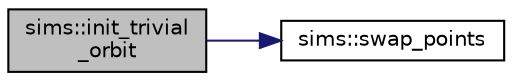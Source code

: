 digraph "sims::init_trivial_orbit"
{
  edge [fontname="Helvetica",fontsize="10",labelfontname="Helvetica",labelfontsize="10"];
  node [fontname="Helvetica",fontsize="10",shape=record];
  rankdir="LR";
  Node6518 [label="sims::init_trivial\l_orbit",height=0.2,width=0.4,color="black", fillcolor="grey75", style="filled", fontcolor="black"];
  Node6518 -> Node6519 [color="midnightblue",fontsize="10",style="solid",fontname="Helvetica"];
  Node6519 [label="sims::swap_points",height=0.2,width=0.4,color="black", fillcolor="white", style="filled",URL="$d9/df3/classsims.html#a3443b4bbfb5573864c29b627562819d2"];
}
